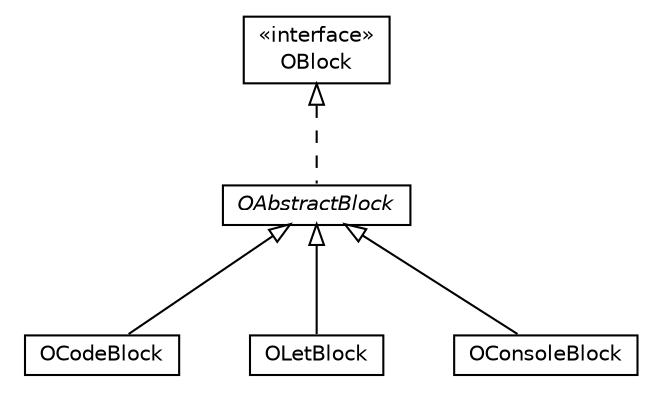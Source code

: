 #!/usr/local/bin/dot
#
# Class diagram 
# Generated by UMLGraph version R5_6-24-gf6e263 (http://www.umlgraph.org/)
#

digraph G {
	edge [fontname="Helvetica",fontsize=10,labelfontname="Helvetica",labelfontsize=10];
	node [fontname="Helvetica",fontsize=10,shape=plaintext];
	nodesep=0.25;
	ranksep=0.5;
	// com.orientechnologies.orient.etl.block.OCodeBlock
	c442950 [label=<<table title="com.orientechnologies.orient.etl.block.OCodeBlock" border="0" cellborder="1" cellspacing="0" cellpadding="2" port="p" href="./OCodeBlock.html">
		<tr><td><table border="0" cellspacing="0" cellpadding="1">
<tr><td align="center" balign="center"> OCodeBlock </td></tr>
		</table></td></tr>
		</table>>, URL="./OCodeBlock.html", fontname="Helvetica", fontcolor="black", fontsize=10.0];
	// com.orientechnologies.orient.etl.block.OAbstractBlock
	c442951 [label=<<table title="com.orientechnologies.orient.etl.block.OAbstractBlock" border="0" cellborder="1" cellspacing="0" cellpadding="2" port="p" href="./OAbstractBlock.html">
		<tr><td><table border="0" cellspacing="0" cellpadding="1">
<tr><td align="center" balign="center"><font face="Helvetica-Oblique"> OAbstractBlock </font></td></tr>
		</table></td></tr>
		</table>>, URL="./OAbstractBlock.html", fontname="Helvetica", fontcolor="black", fontsize=10.0];
	// com.orientechnologies.orient.etl.block.OLetBlock
	c442952 [label=<<table title="com.orientechnologies.orient.etl.block.OLetBlock" border="0" cellborder="1" cellspacing="0" cellpadding="2" port="p" href="./OLetBlock.html">
		<tr><td><table border="0" cellspacing="0" cellpadding="1">
<tr><td align="center" balign="center"> OLetBlock </td></tr>
		</table></td></tr>
		</table>>, URL="./OLetBlock.html", fontname="Helvetica", fontcolor="black", fontsize=10.0];
	// com.orientechnologies.orient.etl.block.OConsoleBlock
	c442953 [label=<<table title="com.orientechnologies.orient.etl.block.OConsoleBlock" border="0" cellborder="1" cellspacing="0" cellpadding="2" port="p" href="./OConsoleBlock.html">
		<tr><td><table border="0" cellspacing="0" cellpadding="1">
<tr><td align="center" balign="center"> OConsoleBlock </td></tr>
		</table></td></tr>
		</table>>, URL="./OConsoleBlock.html", fontname="Helvetica", fontcolor="black", fontsize=10.0];
	// com.orientechnologies.orient.etl.block.OBlock
	c442954 [label=<<table title="com.orientechnologies.orient.etl.block.OBlock" border="0" cellborder="1" cellspacing="0" cellpadding="2" port="p" href="./OBlock.html">
		<tr><td><table border="0" cellspacing="0" cellpadding="1">
<tr><td align="center" balign="center"> &#171;interface&#187; </td></tr>
<tr><td align="center" balign="center"> OBlock </td></tr>
		</table></td></tr>
		</table>>, URL="./OBlock.html", fontname="Helvetica", fontcolor="black", fontsize=10.0];
	//com.orientechnologies.orient.etl.block.OCodeBlock extends com.orientechnologies.orient.etl.block.OAbstractBlock
	c442951:p -> c442950:p [dir=back,arrowtail=empty];
	//com.orientechnologies.orient.etl.block.OAbstractBlock implements com.orientechnologies.orient.etl.block.OBlock
	c442954:p -> c442951:p [dir=back,arrowtail=empty,style=dashed];
	//com.orientechnologies.orient.etl.block.OLetBlock extends com.orientechnologies.orient.etl.block.OAbstractBlock
	c442951:p -> c442952:p [dir=back,arrowtail=empty];
	//com.orientechnologies.orient.etl.block.OConsoleBlock extends com.orientechnologies.orient.etl.block.OAbstractBlock
	c442951:p -> c442953:p [dir=back,arrowtail=empty];
}

